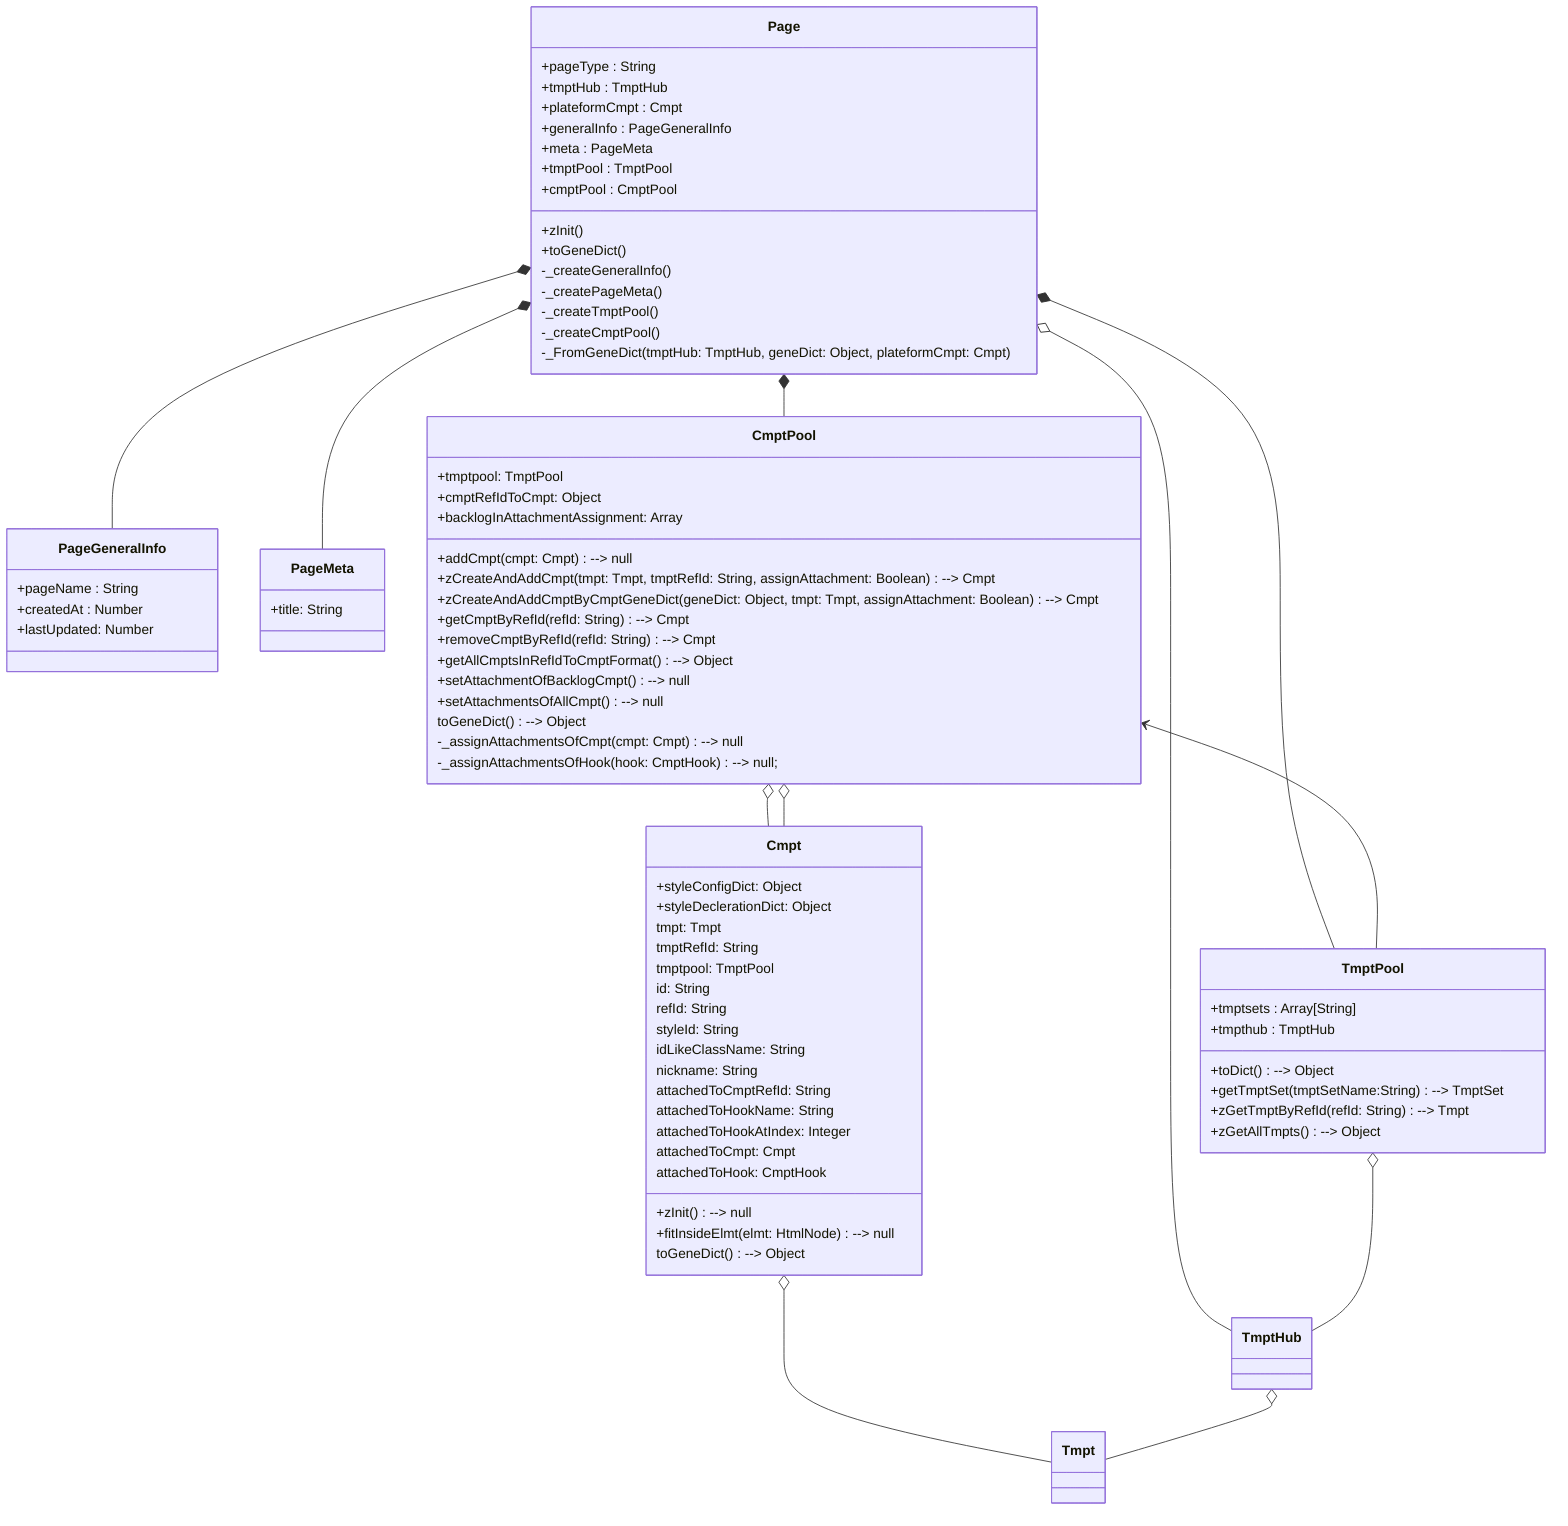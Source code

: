 classDiagram
   Page *-- PageGeneralInfo
   Page *-- PageMeta
   Page *-- TmptPool
   Page *-- CmptPool
   CmptPool o-- Cmpt
   CmptPool o-- Cmpt
   Page o-- TmptHub
   Cmpt o-- Tmpt
   TmptHub o-- Tmpt
   TmptPool o-- TmptHub
   CmptPool <-- TmptPool

   class TmptHub {

   }

   class Page {
      +pageType : String
      +tmptHub : TmptHub
      +plateformCmpt : Cmpt

      +generalInfo : PageGeneralInfo
      +meta : PageMeta
      +tmptPool : TmptPool
      +cmptPool : CmptPool


      +zInit ()
      +toGeneDict ()

      -_createGeneralInfo()
      -_createPageMeta()
      -_createTmptPool()
      -_createCmptPool()
      -_FromGeneDict(tmptHub: TmptHub, geneDict: Object, plateformCmpt: Cmpt)
   }

   class PageGeneralInfo {
      +pageName : String
      +createdAt : Number
      +lastUpdated: Number
   }

   class PageMeta {
      +title: String
   }

   class TmptPool {
      +tmptsets : Array[String]
      +tmpthub : TmptHub

      +toDict() --> Object
      +getTmptSet(tmptSetName:String) --> TmptSet
      +zGetTmptByRefId(refId: String) --> Tmpt
      +zGetAllTmpts() --> Object
   }

   class CmptPool {
      +tmptpool: TmptPool
      +cmptRefIdToCmpt: Object
      +backlogInAttachmentAssignment: Array

      +addCmpt(cmpt: Cmpt) --> null
      +zCreateAndAddCmpt(tmpt: Tmpt, tmptRefId: String, assignAttachment: Boolean) --> Cmpt
      +zCreateAndAddCmptByCmptGeneDict(geneDict: Object, tmpt: Tmpt, assignAttachment: Boolean) --> Cmpt
      +getCmptByRefId(refId: String) --> Cmpt
      +removeCmptByRefId(refId: String) --> Cmpt
      +getAllCmptsInRefIdToCmptFormat() --> Object
      +setAttachmentOfBacklogCmpt() --> null
      +setAttachmentsOfAllCmpt() --> null
      toGeneDict() --> Object
      -_assignAttachmentsOfCmpt(cmpt: Cmpt) --> null
      -_assignAttachmentsOfHook(hook: CmptHook) --> null;
   }

   class Cmpt {
      +styleConfigDict: Object
      +styleDeclerationDict: Object
      tmpt: Tmpt
      tmptRefId: String
      tmptpool: TmptPool
      id: String
      refId: String
      styleId: String
      idLikeClassName: String
      nickname: String
      attachedToCmptRefId: String
      attachedToHookName: String
      attachedToHookAtIndex: Integer
      attachedToCmpt: Cmpt
      attachedToHook: CmptHook

      +zInit() --> null
      +fitInsideElmt(elmt: HtmlNode) --> null
      toGeneDict() --> Object
   }

   class Tmpt {

   }